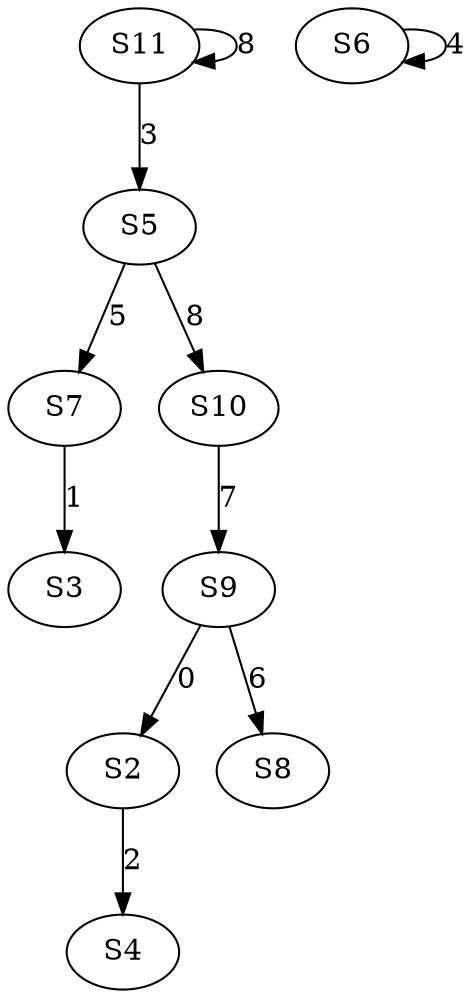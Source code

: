 strict digraph {
	S9 -> S2 [ label = 0 ];
	S7 -> S3 [ label = 1 ];
	S2 -> S4 [ label = 2 ];
	S11 -> S5 [ label = 3 ];
	S6 -> S6 [ label = 4 ];
	S5 -> S7 [ label = 5 ];
	S9 -> S8 [ label = 6 ];
	S10 -> S9 [ label = 7 ];
	S5 -> S10 [ label = 8 ];
	S11 -> S11 [ label = 8 ];
}